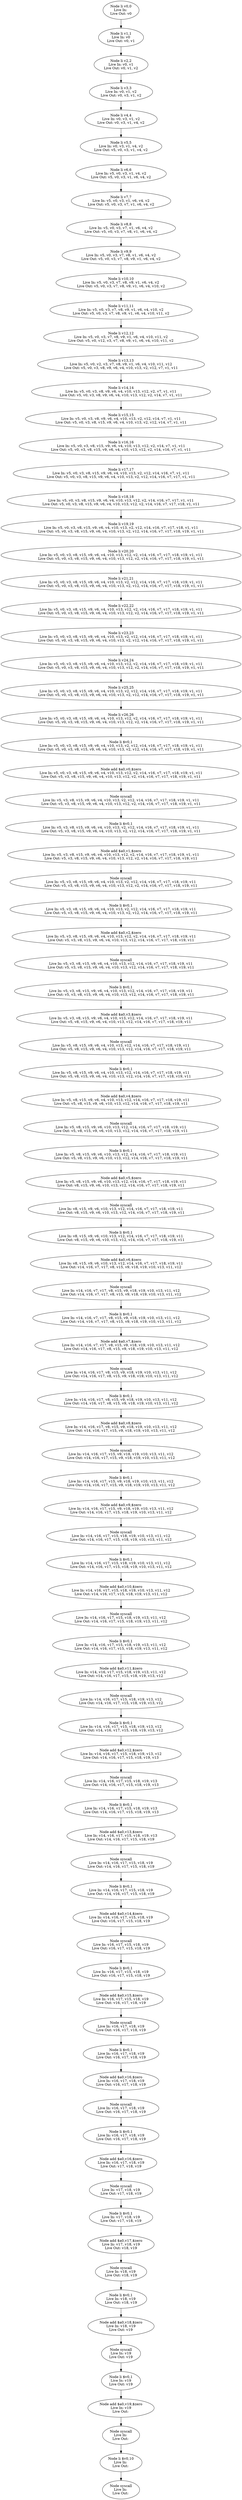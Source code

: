 digraph LivenessGraph {
1 [label="Node li v0,0\nLive In: \nLive Out: v0"];
2 [label="Node li v1,1\nLive In: v0\nLive Out: v0, v1"];
3 [label="Node li v2,2\nLive In: v0, v1\nLive Out: v0, v1, v2"];
4 [label="Node li v3,3\nLive In: v0, v1, v2\nLive Out: v0, v3, v1, v2"];
5 [label="Node li v4,4\nLive In: v0, v3, v1, v2\nLive Out: v0, v3, v1, v4, v2"];
6 [label="Node li v5,5\nLive In: v0, v3, v1, v4, v2\nLive Out: v5, v0, v3, v1, v4, v2"];
7 [label="Node li v6,6\nLive In: v5, v0, v3, v1, v4, v2\nLive Out: v5, v0, v3, v1, v6, v4, v2"];
8 [label="Node li v7,7\nLive In: v5, v0, v3, v1, v6, v4, v2\nLive Out: v5, v0, v3, v7, v1, v6, v4, v2"];
9 [label="Node li v8,8\nLive In: v5, v0, v3, v7, v1, v6, v4, v2\nLive Out: v5, v0, v3, v7, v8, v1, v6, v4, v2"];
10 [label="Node li v9,9\nLive In: v5, v0, v3, v7, v8, v1, v6, v4, v2\nLive Out: v5, v0, v3, v7, v8, v9, v1, v6, v4, v2"];
11 [label="Node li v10,10\nLive In: v5, v0, v3, v7, v8, v9, v1, v6, v4, v2\nLive Out: v5, v0, v3, v7, v8, v9, v1, v6, v4, v10, v2"];
12 [label="Node li v11,11\nLive In: v5, v0, v3, v7, v8, v9, v1, v6, v4, v10, v2\nLive Out: v5, v0, v3, v7, v8, v9, v1, v6, v4, v10, v11, v2"];
13 [label="Node li v12,12\nLive In: v5, v0, v3, v7, v8, v9, v1, v6, v4, v10, v11, v2\nLive Out: v5, v0, v12, v3, v7, v8, v9, v1, v6, v4, v10, v11, v2"];
14 [label="Node li v13,13\nLive In: v5, v0, v2, v3, v7, v8, v9, v1, v6, v4, v10, v11, v12\nLive Out: v5, v0, v3, v8, v9, v6, v4, v10, v13, v2, v12, v7, v1, v11"];
15 [label="Node li v14,14\nLive In: v5, v0, v3, v8, v9, v6, v4, v10, v13, v12, v2, v7, v1, v11\nLive Out: v5, v0, v3, v8, v9, v6, v4, v10, v13, v12, v2, v14, v7, v1, v11"];
16 [label="Node li v15,15\nLive In: v5, v0, v3, v8, v9, v6, v4, v10, v13, v2, v12, v14, v7, v1, v11\nLive Out: v5, v0, v3, v8, v15, v9, v6, v4, v10, v13, v2, v12, v14, v7, v1, v11"];
17 [label="Node li v16,16\nLive In: v5, v0, v3, v8, v15, v9, v6, v4, v10, v13, v12, v2, v14, v7, v1, v11\nLive Out: v5, v0, v3, v8, v15, v9, v6, v4, v10, v13, v12, v2, v14, v16, v7, v1, v11"];
18 [label="Node li v17,17\nLive In: v5, v0, v3, v8, v15, v9, v6, v4, v10, v13, v2, v12, v14, v16, v7, v1, v11\nLive Out: v5, v0, v3, v8, v15, v9, v6, v4, v10, v13, v2, v12, v14, v16, v7, v17, v1, v11"];
19 [label="Node li v18,18\nLive In: v5, v0, v3, v8, v15, v9, v6, v4, v10, v13, v12, v2, v14, v16, v7, v17, v1, v11\nLive Out: v5, v0, v3, v8, v15, v9, v6, v4, v10, v13, v12, v2, v14, v16, v7, v17, v18, v1, v11"];
20 [label="Node li v19,19\nLive In: v5, v0, v3, v8, v15, v9, v6, v4, v10, v13, v2, v12, v14, v16, v7, v17, v18, v1, v11\nLive Out: v5, v0, v3, v8, v15, v9, v6, v4, v10, v13, v2, v12, v14, v16, v7, v17, v18, v19, v1, v11"];
21 [label="Node li v20,20\nLive In: v5, v0, v3, v8, v15, v9, v6, v4, v10, v13, v12, v2, v14, v16, v7, v17, v18, v19, v1, v11\nLive Out: v5, v0, v3, v8, v15, v9, v6, v4, v10, v13, v12, v2, v14, v16, v7, v17, v18, v19, v1, v11"];
22 [label="Node li v21,21\nLive In: v5, v0, v3, v8, v15, v9, v6, v4, v10, v13, v2, v12, v14, v16, v7, v17, v18, v19, v1, v11\nLive Out: v5, v0, v3, v8, v15, v9, v6, v4, v10, v13, v2, v12, v14, v16, v7, v17, v18, v19, v1, v11"];
23 [label="Node li v22,22\nLive In: v5, v0, v3, v8, v15, v9, v6, v4, v10, v13, v12, v2, v14, v16, v7, v17, v18, v19, v1, v11\nLive Out: v5, v0, v3, v8, v15, v9, v6, v4, v10, v13, v12, v2, v14, v16, v7, v17, v18, v19, v1, v11"];
24 [label="Node li v23,23\nLive In: v5, v0, v3, v8, v15, v9, v6, v4, v10, v13, v2, v12, v14, v16, v7, v17, v18, v19, v1, v11\nLive Out: v5, v0, v3, v8, v15, v9, v6, v4, v10, v13, v2, v12, v14, v16, v7, v17, v18, v19, v1, v11"];
25 [label="Node li v24,24\nLive In: v5, v0, v3, v8, v15, v9, v6, v4, v10, v13, v12, v2, v14, v16, v7, v17, v18, v19, v1, v11\nLive Out: v5, v0, v3, v8, v15, v9, v6, v4, v10, v13, v12, v2, v14, v16, v7, v17, v18, v19, v1, v11"];
26 [label="Node li v25,25\nLive In: v5, v0, v3, v8, v15, v9, v6, v4, v10, v13, v2, v12, v14, v16, v7, v17, v18, v19, v1, v11\nLive Out: v5, v0, v3, v8, v15, v9, v6, v4, v10, v13, v2, v12, v14, v16, v7, v17, v18, v19, v1, v11"];
27 [label="Node li v26,26\nLive In: v5, v0, v3, v8, v15, v9, v6, v4, v10, v13, v12, v2, v14, v16, v7, v17, v18, v19, v1, v11\nLive Out: v5, v0, v3, v8, v15, v9, v6, v4, v10, v13, v12, v2, v14, v16, v7, v17, v18, v19, v1, v11"];
28 [label="Node li $v0,1\nLive In: v5, v0, v3, v8, v15, v9, v6, v4, v10, v13, v2, v12, v14, v16, v7, v17, v18, v19, v1, v11\nLive Out: v5, v0, v3, v8, v15, v9, v6, v4, v10, v13, v2, v12, v14, v16, v7, v17, v18, v19, v1, v11"];
29 [label="Node add $a0,v0,$zero\nLive In: v5, v0, v3, v8, v15, v9, v6, v4, v10, v13, v12, v2, v14, v16, v7, v17, v18, v19, v1, v11\nLive Out: v5, v3, v8, v15, v9, v6, v4, v10, v13, v12, v2, v14, v16, v7, v17, v18, v19, v1, v11"];
30 [label="Node syscall\nLive In: v5, v3, v8, v15, v9, v6, v4, v10, v13, v2, v12, v14, v16, v7, v17, v18, v19, v1, v11\nLive Out: v5, v3, v8, v15, v9, v6, v4, v10, v13, v12, v2, v14, v16, v7, v17, v18, v19, v1, v11"];
31 [label="Node li $v0,1\nLive In: v5, v3, v8, v15, v9, v6, v4, v10, v13, v2, v12, v14, v16, v7, v17, v18, v19, v1, v11\nLive Out: v5, v3, v8, v15, v9, v6, v4, v10, v13, v2, v12, v14, v16, v7, v17, v18, v19, v1, v11"];
32 [label="Node add $a0,v1,$zero\nLive In: v5, v3, v8, v15, v9, v6, v4, v10, v13, v12, v2, v14, v16, v7, v17, v18, v19, v1, v11\nLive Out: v5, v3, v8, v15, v9, v6, v4, v10, v13, v12, v2, v14, v16, v7, v17, v18, v19, v11"];
33 [label="Node syscall\nLive In: v5, v3, v8, v15, v9, v6, v4, v10, v13, v2, v12, v14, v16, v7, v17, v18, v19, v11\nLive Out: v5, v3, v8, v15, v9, v6, v4, v10, v13, v12, v2, v14, v16, v7, v17, v18, v19, v11"];
34 [label="Node li $v0,1\nLive In: v5, v3, v8, v15, v9, v6, v4, v10, v13, v2, v12, v14, v16, v7, v17, v18, v19, v11\nLive Out: v5, v3, v8, v15, v9, v6, v4, v10, v13, v2, v12, v14, v16, v7, v17, v18, v19, v11"];
35 [label="Node add $a0,v2,$zero\nLive In: v5, v3, v8, v15, v9, v6, v4, v10, v13, v12, v2, v14, v16, v7, v17, v18, v19, v11\nLive Out: v5, v3, v8, v15, v9, v6, v4, v10, v13, v12, v14, v16, v7, v17, v18, v19, v11"];
36 [label="Node syscall\nLive In: v5, v3, v8, v15, v9, v6, v4, v10, v13, v12, v14, v16, v7, v17, v18, v19, v11\nLive Out: v5, v3, v8, v15, v9, v6, v4, v10, v13, v12, v14, v16, v7, v17, v18, v19, v11"];
37 [label="Node li $v0,1\nLive In: v5, v3, v8, v15, v9, v6, v4, v10, v13, v12, v14, v16, v7, v17, v18, v19, v11\nLive Out: v5, v3, v8, v15, v9, v6, v4, v10, v13, v12, v14, v16, v7, v17, v18, v19, v11"];
38 [label="Node add $a0,v3,$zero\nLive In: v5, v3, v8, v15, v9, v6, v4, v10, v13, v12, v14, v16, v7, v17, v18, v19, v11\nLive Out: v5, v8, v15, v9, v6, v4, v10, v13, v12, v14, v16, v7, v17, v18, v19, v11"];
39 [label="Node syscall\nLive In: v5, v8, v15, v9, v6, v4, v10, v13, v12, v14, v16, v7, v17, v18, v19, v11\nLive Out: v5, v8, v15, v9, v6, v4, v10, v13, v12, v14, v16, v7, v17, v18, v19, v11"];
40 [label="Node li $v0,1\nLive In: v5, v8, v15, v9, v6, v4, v10, v13, v12, v14, v16, v7, v17, v18, v19, v11\nLive Out: v5, v8, v15, v9, v6, v4, v10, v13, v12, v14, v16, v7, v17, v18, v19, v11"];
41 [label="Node add $a0,v4,$zero\nLive In: v5, v8, v15, v9, v6, v4, v10, v13, v12, v14, v16, v7, v17, v18, v19, v11\nLive Out: v5, v8, v15, v9, v6, v10, v13, v12, v14, v16, v7, v17, v18, v19, v11"];
42 [label="Node syscall\nLive In: v5, v8, v15, v9, v6, v10, v13, v12, v14, v16, v7, v17, v18, v19, v11\nLive Out: v5, v8, v15, v9, v6, v10, v13, v12, v14, v16, v7, v17, v18, v19, v11"];
43 [label="Node li $v0,1\nLive In: v5, v8, v15, v9, v6, v10, v13, v12, v14, v16, v7, v17, v18, v19, v11\nLive Out: v5, v8, v15, v9, v6, v10, v13, v12, v14, v16, v7, v17, v18, v19, v11"];
44 [label="Node add $a0,v5,$zero\nLive In: v5, v8, v15, v9, v6, v10, v13, v12, v14, v16, v7, v17, v18, v19, v11\nLive Out: v8, v15, v9, v6, v10, v13, v12, v14, v16, v7, v17, v18, v19, v11"];
45 [label="Node syscall\nLive In: v8, v15, v9, v6, v10, v13, v12, v14, v16, v7, v17, v18, v19, v11\nLive Out: v8, v15, v9, v6, v10, v13, v12, v14, v16, v7, v17, v18, v19, v11"];
46 [label="Node li $v0,1\nLive In: v8, v15, v9, v6, v10, v13, v12, v14, v16, v7, v17, v18, v19, v11\nLive Out: v8, v15, v9, v6, v10, v13, v12, v14, v16, v7, v17, v18, v19, v11"];
47 [label="Node add $a0,v6,$zero\nLive In: v8, v15, v9, v6, v10, v13, v12, v14, v16, v7, v17, v18, v19, v11\nLive Out: v14, v16, v7, v17, v8, v15, v9, v18, v19, v10, v13, v11, v12"];
48 [label="Node syscall\nLive In: v14, v16, v7, v17, v8, v15, v9, v18, v19, v10, v13, v11, v12\nLive Out: v14, v16, v7, v17, v8, v15, v9, v18, v19, v10, v13, v11, v12"];
49 [label="Node li $v0,1\nLive In: v14, v16, v7, v17, v8, v15, v9, v18, v19, v10, v13, v11, v12\nLive Out: v14, v16, v7, v17, v8, v15, v9, v18, v19, v10, v13, v11, v12"];
50 [label="Node add $a0,v7,$zero\nLive In: v14, v16, v7, v17, v8, v15, v9, v18, v19, v10, v13, v11, v12\nLive Out: v14, v16, v17, v8, v15, v9, v18, v19, v10, v13, v11, v12"];
51 [label="Node syscall\nLive In: v14, v16, v17, v8, v15, v9, v18, v19, v10, v13, v11, v12\nLive Out: v14, v16, v17, v8, v15, v9, v18, v19, v10, v13, v11, v12"];
52 [label="Node li $v0,1\nLive In: v14, v16, v17, v8, v15, v9, v18, v19, v10, v13, v11, v12\nLive Out: v14, v16, v17, v8, v15, v9, v18, v19, v10, v13, v11, v12"];
53 [label="Node add $a0,v8,$zero\nLive In: v14, v16, v17, v8, v15, v9, v18, v19, v10, v13, v11, v12\nLive Out: v14, v16, v17, v15, v9, v18, v19, v10, v13, v11, v12"];
54 [label="Node syscall\nLive In: v14, v16, v17, v15, v9, v18, v19, v10, v13, v11, v12\nLive Out: v14, v16, v17, v15, v9, v18, v19, v10, v13, v11, v12"];
55 [label="Node li $v0,1\nLive In: v14, v16, v17, v15, v9, v18, v19, v10, v13, v11, v12\nLive Out: v14, v16, v17, v15, v9, v18, v19, v10, v13, v11, v12"];
56 [label="Node add $a0,v9,$zero\nLive In: v14, v16, v17, v15, v9, v18, v19, v10, v13, v11, v12\nLive Out: v14, v16, v17, v15, v18, v19, v10, v13, v11, v12"];
57 [label="Node syscall\nLive In: v14, v16, v17, v15, v18, v19, v10, v13, v11, v12\nLive Out: v14, v16, v17, v15, v18, v19, v10, v13, v11, v12"];
58 [label="Node li $v0,1\nLive In: v14, v16, v17, v15, v18, v19, v10, v13, v11, v12\nLive Out: v14, v16, v17, v15, v18, v19, v10, v13, v11, v12"];
59 [label="Node add $a0,v10,$zero\nLive In: v14, v16, v17, v15, v18, v19, v10, v13, v11, v12\nLive Out: v14, v16, v17, v15, v18, v19, v13, v11, v12"];
60 [label="Node syscall\nLive In: v14, v16, v17, v15, v18, v19, v13, v11, v12\nLive Out: v14, v16, v17, v15, v18, v19, v13, v11, v12"];
61 [label="Node li $v0,1\nLive In: v14, v16, v17, v15, v18, v19, v13, v11, v12\nLive Out: v14, v16, v17, v15, v18, v19, v13, v11, v12"];
62 [label="Node add $a0,v11,$zero\nLive In: v14, v16, v17, v15, v18, v19, v13, v11, v12\nLive Out: v14, v16, v17, v15, v18, v19, v13, v12"];
63 [label="Node syscall\nLive In: v14, v16, v17, v15, v18, v19, v13, v12\nLive Out: v14, v16, v17, v15, v18, v19, v13, v12"];
64 [label="Node li $v0,1\nLive In: v14, v16, v17, v15, v18, v19, v13, v12\nLive Out: v14, v16, v17, v15, v18, v19, v13, v12"];
65 [label="Node add $a0,v12,$zero\nLive In: v14, v16, v17, v15, v18, v19, v13, v12\nLive Out: v14, v16, v17, v15, v18, v19, v13"];
66 [label="Node syscall\nLive In: v14, v16, v17, v15, v18, v19, v13\nLive Out: v14, v16, v17, v15, v18, v19, v13"];
67 [label="Node li $v0,1\nLive In: v14, v16, v17, v15, v18, v19, v13\nLive Out: v14, v16, v17, v15, v18, v19, v13"];
68 [label="Node add $a0,v13,$zero\nLive In: v14, v16, v17, v15, v18, v19, v13\nLive Out: v14, v16, v17, v15, v18, v19"];
69 [label="Node syscall\nLive In: v14, v16, v17, v15, v18, v19\nLive Out: v14, v16, v17, v15, v18, v19"];
70 [label="Node li $v0,1\nLive In: v14, v16, v17, v15, v18, v19\nLive Out: v14, v16, v17, v15, v18, v19"];
71 [label="Node add $a0,v14,$zero\nLive In: v14, v16, v17, v15, v18, v19\nLive Out: v16, v17, v15, v18, v19"];
72 [label="Node syscall\nLive In: v16, v17, v15, v18, v19\nLive Out: v16, v17, v15, v18, v19"];
73 [label="Node li $v0,1\nLive In: v16, v17, v15, v18, v19\nLive Out: v16, v17, v15, v18, v19"];
74 [label="Node add $a0,v15,$zero\nLive In: v16, v17, v15, v18, v19\nLive Out: v16, v17, v18, v19"];
75 [label="Node syscall\nLive In: v16, v17, v18, v19\nLive Out: v16, v17, v18, v19"];
76 [label="Node li $v0,1\nLive In: v16, v17, v18, v19\nLive Out: v16, v17, v18, v19"];
77 [label="Node add $a0,v16,$zero\nLive In: v16, v17, v18, v19\nLive Out: v16, v17, v18, v19"];
78 [label="Node syscall\nLive In: v16, v17, v18, v19\nLive Out: v16, v17, v18, v19"];
79 [label="Node li $v0,1\nLive In: v16, v17, v18, v19\nLive Out: v16, v17, v18, v19"];
80 [label="Node add $a0,v16,$zero\nLive In: v16, v17, v18, v19\nLive Out: v17, v18, v19"];
81 [label="Node syscall\nLive In: v17, v18, v19\nLive Out: v17, v18, v19"];
82 [label="Node li $v0,1\nLive In: v17, v18, v19\nLive Out: v17, v18, v19"];
83 [label="Node add $a0,v17,$zero\nLive In: v17, v18, v19\nLive Out: v18, v19"];
84 [label="Node syscall\nLive In: v18, v19\nLive Out: v18, v19"];
85 [label="Node li $v0,1\nLive In: v18, v19\nLive Out: v18, v19"];
86 [label="Node add $a0,v18,$zero\nLive In: v18, v19\nLive Out: v19"];
87 [label="Node syscall\nLive In: v19\nLive Out: v19"];
88 [label="Node li $v0,1\nLive In: v19\nLive Out: v19"];
89 [label="Node add $a0,v19,$zero\nLive In: v19\nLive Out: "];
90 [label="Node syscall\nLive In: \nLive Out: "];
91 [label="Node li $v0,10\nLive In: \nLive Out: "];
92 [label="Node syscall\nLive In: \nLive Out: "];
1 -> 2;
2 -> 3;
3 -> 4;
4 -> 5;
5 -> 6;
6 -> 7;
7 -> 8;
8 -> 9;
9 -> 10;
10 -> 11;
11 -> 12;
12 -> 13;
13 -> 14;
14 -> 15;
15 -> 16;
16 -> 17;
17 -> 18;
18 -> 19;
19 -> 20;
20 -> 21;
21 -> 22;
22 -> 23;
23 -> 24;
24 -> 25;
25 -> 26;
26 -> 27;
27 -> 28;
28 -> 29;
29 -> 30;
30 -> 31;
31 -> 32;
32 -> 33;
33 -> 34;
34 -> 35;
35 -> 36;
36 -> 37;
37 -> 38;
38 -> 39;
39 -> 40;
40 -> 41;
41 -> 42;
42 -> 43;
43 -> 44;
44 -> 45;
45 -> 46;
46 -> 47;
47 -> 48;
48 -> 49;
49 -> 50;
50 -> 51;
51 -> 52;
52 -> 53;
53 -> 54;
54 -> 55;
55 -> 56;
56 -> 57;
57 -> 58;
58 -> 59;
59 -> 60;
60 -> 61;
61 -> 62;
62 -> 63;
63 -> 64;
64 -> 65;
65 -> 66;
66 -> 67;
67 -> 68;
68 -> 69;
69 -> 70;
70 -> 71;
71 -> 72;
72 -> 73;
73 -> 74;
74 -> 75;
75 -> 76;
76 -> 77;
77 -> 78;
78 -> 79;
79 -> 80;
80 -> 81;
81 -> 82;
82 -> 83;
83 -> 84;
84 -> 85;
85 -> 86;
86 -> 87;
87 -> 88;
88 -> 89;
89 -> 90;
90 -> 91;
91 -> 92;
}
